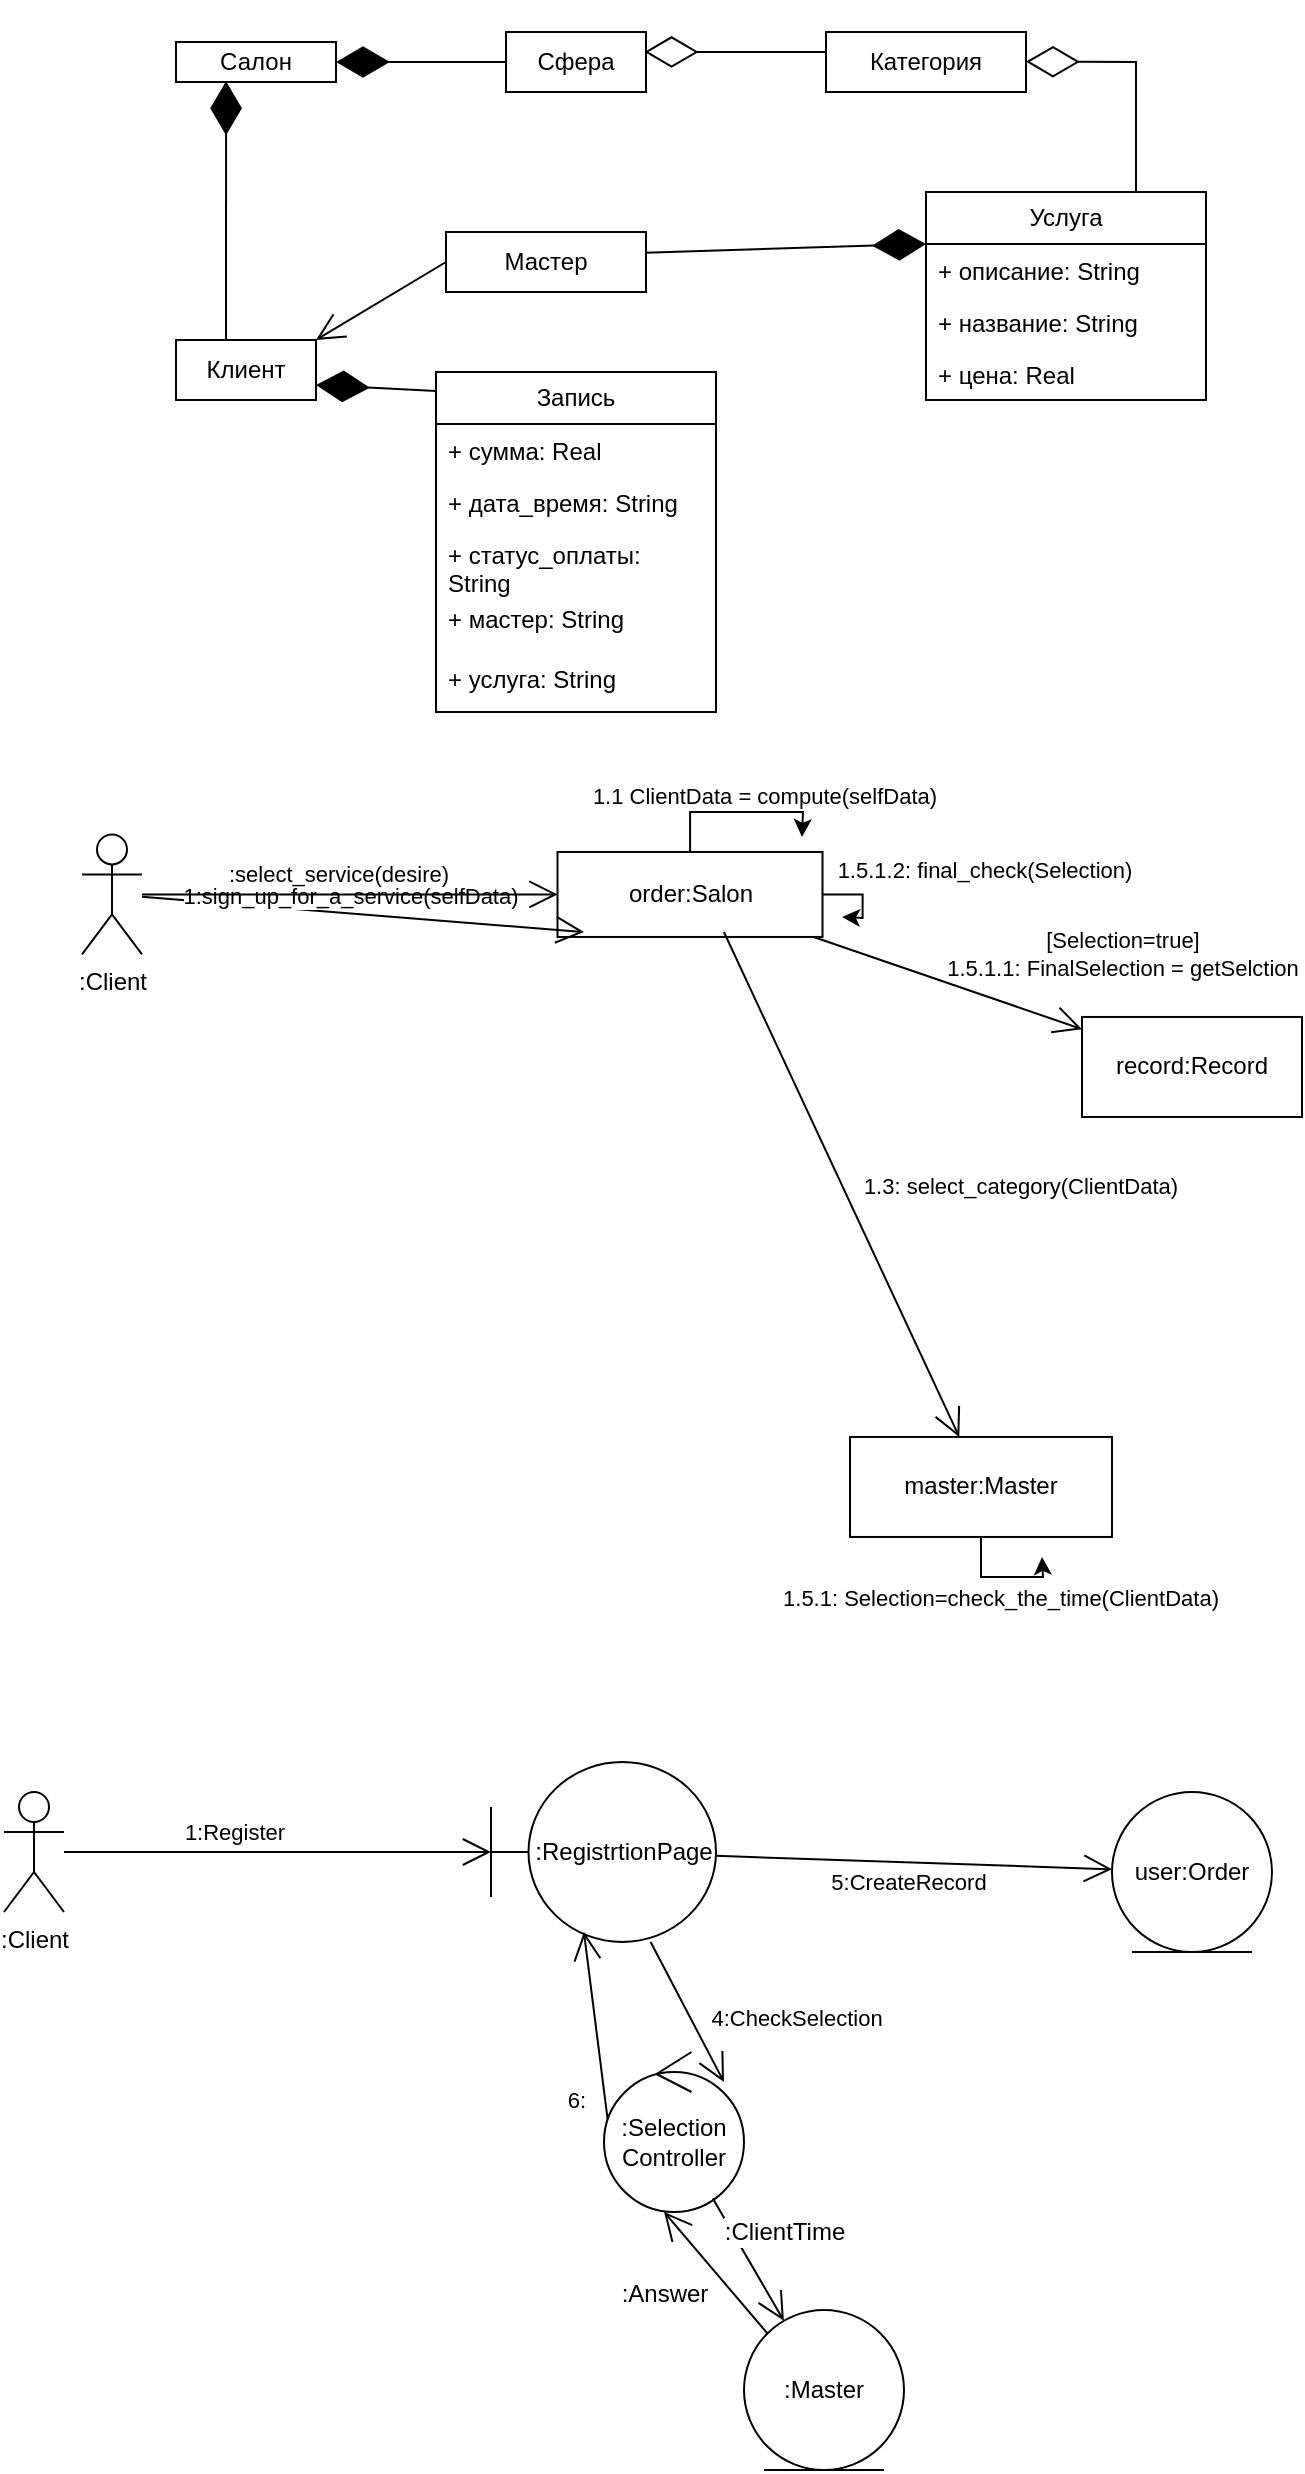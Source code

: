 <mxfile version="24.7.17">
  <diagram name="Страница — 1" id="4IM-DvTE6go9CsLIt1ww">
    <mxGraphModel dx="790" dy="536" grid="1" gridSize="10" guides="1" tooltips="1" connect="1" arrows="1" fold="1" page="1" pageScale="1" pageWidth="827" pageHeight="1169" math="0" shadow="0">
      <root>
        <mxCell id="0" />
        <mxCell id="1" parent="0" />
        <mxCell id="2Whd-dtYRh2gtCwyldFO-1" value="Салон" style="rounded=0;whiteSpace=wrap;html=1;" parent="1" vertex="1">
          <mxGeometry x="156" y="35" width="80" height="20" as="geometry" />
        </mxCell>
        <mxCell id="2Whd-dtYRh2gtCwyldFO-2" value="Клиент" style="rounded=0;whiteSpace=wrap;html=1;" parent="1" vertex="1">
          <mxGeometry x="156" y="184" width="70" height="30" as="geometry" />
        </mxCell>
        <mxCell id="2Whd-dtYRh2gtCwyldFO-3" value="Сфера" style="rounded=0;whiteSpace=wrap;html=1;" parent="1" vertex="1">
          <mxGeometry x="321" y="30" width="70" height="30" as="geometry" />
        </mxCell>
        <mxCell id="2Whd-dtYRh2gtCwyldFO-9" value="Услуга" style="swimlane;fontStyle=0;childLayout=stackLayout;horizontal=1;startSize=26;fillColor=none;horizontalStack=0;resizeParent=1;resizeParentMax=0;resizeLast=0;collapsible=1;marginBottom=0;whiteSpace=wrap;html=1;" parent="1" vertex="1">
          <mxGeometry x="531" y="110" width="140" height="104" as="geometry" />
        </mxCell>
        <mxCell id="2Whd-dtYRh2gtCwyldFO-10" value="+ описание: String" style="text;strokeColor=none;fillColor=none;align=left;verticalAlign=top;spacingLeft=4;spacingRight=4;overflow=hidden;rotatable=0;points=[[0,0.5],[1,0.5]];portConstraint=eastwest;whiteSpace=wrap;html=1;" parent="2Whd-dtYRh2gtCwyldFO-9" vertex="1">
          <mxGeometry y="26" width="140" height="26" as="geometry" />
        </mxCell>
        <mxCell id="2Whd-dtYRh2gtCwyldFO-11" value="+ название: String" style="text;strokeColor=none;fillColor=none;align=left;verticalAlign=top;spacingLeft=4;spacingRight=4;overflow=hidden;rotatable=0;points=[[0,0.5],[1,0.5]];portConstraint=eastwest;whiteSpace=wrap;html=1;" parent="2Whd-dtYRh2gtCwyldFO-9" vertex="1">
          <mxGeometry y="52" width="140" height="26" as="geometry" />
        </mxCell>
        <mxCell id="2Whd-dtYRh2gtCwyldFO-12" value="+ цена: Real" style="text;strokeColor=none;fillColor=none;align=left;verticalAlign=top;spacingLeft=4;spacingRight=4;overflow=hidden;rotatable=0;points=[[0,0.5],[1,0.5]];portConstraint=eastwest;whiteSpace=wrap;html=1;" parent="2Whd-dtYRh2gtCwyldFO-9" vertex="1">
          <mxGeometry y="78" width="140" height="26" as="geometry" />
        </mxCell>
        <mxCell id="2Whd-dtYRh2gtCwyldFO-14" value="Мастер" style="rounded=0;whiteSpace=wrap;html=1;" parent="1" vertex="1">
          <mxGeometry x="291" y="130" width="100" height="30" as="geometry" />
        </mxCell>
        <mxCell id="2Whd-dtYRh2gtCwyldFO-17" value="" style="endArrow=diamondThin;endFill=1;endSize=24;html=1;rounded=0;entryX=0.313;entryY=0.983;entryDx=0;entryDy=0;entryPerimeter=0;" parent="1" target="2Whd-dtYRh2gtCwyldFO-1" edge="1">
          <mxGeometry width="160" relative="1" as="geometry">
            <mxPoint x="181" y="184" as="sourcePoint" />
            <mxPoint x="341" y="184" as="targetPoint" />
          </mxGeometry>
        </mxCell>
        <mxCell id="2Whd-dtYRh2gtCwyldFO-18" value="" style="endArrow=diamondThin;endFill=1;endSize=24;html=1;rounded=0;entryX=1;entryY=0.5;entryDx=0;entryDy=0;exitX=0;exitY=0.5;exitDx=0;exitDy=0;" parent="1" source="2Whd-dtYRh2gtCwyldFO-3" target="2Whd-dtYRh2gtCwyldFO-1" edge="1">
          <mxGeometry width="160" relative="1" as="geometry">
            <mxPoint x="236" y="90" as="sourcePoint" />
            <mxPoint x="396" y="90" as="targetPoint" />
          </mxGeometry>
        </mxCell>
        <mxCell id="2Whd-dtYRh2gtCwyldFO-22" value="" style="endArrow=diamondThin;endFill=1;endSize=24;html=1;rounded=0;exitX=0.997;exitY=0.344;exitDx=0;exitDy=0;exitPerimeter=0;entryX=0;entryY=0.25;entryDx=0;entryDy=0;" parent="1" source="2Whd-dtYRh2gtCwyldFO-14" target="2Whd-dtYRh2gtCwyldFO-9" edge="1">
          <mxGeometry width="160" relative="1" as="geometry">
            <mxPoint x="381" y="130" as="sourcePoint" />
            <mxPoint x="471" y="130" as="targetPoint" />
          </mxGeometry>
        </mxCell>
        <mxCell id="2Whd-dtYRh2gtCwyldFO-23" value="" style="endArrow=open;endFill=1;endSize=12;html=1;rounded=0;entryX=1;entryY=0;entryDx=0;entryDy=0;exitX=0;exitY=0.5;exitDx=0;exitDy=0;" parent="1" source="2Whd-dtYRh2gtCwyldFO-14" target="2Whd-dtYRh2gtCwyldFO-2" edge="1">
          <mxGeometry width="160" relative="1" as="geometry">
            <mxPoint x="291" y="134.83" as="sourcePoint" />
            <mxPoint x="451" y="134.83" as="targetPoint" />
          </mxGeometry>
        </mxCell>
        <mxCell id="2Whd-dtYRh2gtCwyldFO-24" value="Категория" style="rounded=0;whiteSpace=wrap;html=1;" parent="1" vertex="1">
          <mxGeometry x="481" y="30" width="100" height="30" as="geometry" />
        </mxCell>
        <mxCell id="2Whd-dtYRh2gtCwyldFO-25" value="" style="endArrow=diamondThin;endFill=0;endSize=24;html=1;rounded=0;entryX=0.99;entryY=0.333;entryDx=0;entryDy=0;entryPerimeter=0;" parent="1" target="2Whd-dtYRh2gtCwyldFO-3" edge="1">
          <mxGeometry width="160" relative="1" as="geometry">
            <mxPoint x="481" y="40" as="sourcePoint" />
            <mxPoint x="501" y="90" as="targetPoint" />
          </mxGeometry>
        </mxCell>
        <mxCell id="2Whd-dtYRh2gtCwyldFO-27" value="" style="endArrow=diamondThin;endFill=0;endSize=24;html=1;rounded=0;exitX=0.75;exitY=0;exitDx=0;exitDy=0;" parent="1" source="2Whd-dtYRh2gtCwyldFO-9" edge="1">
          <mxGeometry width="160" relative="1" as="geometry">
            <mxPoint x="421" y="44.83" as="sourcePoint" />
            <mxPoint x="581" y="44.83" as="targetPoint" />
            <Array as="points">
              <mxPoint x="636" y="45" />
            </Array>
          </mxGeometry>
        </mxCell>
        <mxCell id="2Whd-dtYRh2gtCwyldFO-28" value="Запись" style="swimlane;fontStyle=0;childLayout=stackLayout;horizontal=1;startSize=26;fillColor=none;horizontalStack=0;resizeParent=1;resizeParentMax=0;resizeLast=0;collapsible=1;marginBottom=0;whiteSpace=wrap;html=1;" parent="1" vertex="1">
          <mxGeometry x="286" y="200" width="140" height="170" as="geometry" />
        </mxCell>
        <mxCell id="2Whd-dtYRh2gtCwyldFO-29" value="+ сумма: Real" style="text;strokeColor=none;fillColor=none;align=left;verticalAlign=top;spacingLeft=4;spacingRight=4;overflow=hidden;rotatable=0;points=[[0,0.5],[1,0.5]];portConstraint=eastwest;whiteSpace=wrap;html=1;" parent="2Whd-dtYRh2gtCwyldFO-28" vertex="1">
          <mxGeometry y="26" width="140" height="26" as="geometry" />
        </mxCell>
        <mxCell id="2Whd-dtYRh2gtCwyldFO-30" value="+ дата_время: String" style="text;strokeColor=none;fillColor=none;align=left;verticalAlign=top;spacingLeft=4;spacingRight=4;overflow=hidden;rotatable=0;points=[[0,0.5],[1,0.5]];portConstraint=eastwest;whiteSpace=wrap;html=1;" parent="2Whd-dtYRh2gtCwyldFO-28" vertex="1">
          <mxGeometry y="52" width="140" height="26" as="geometry" />
        </mxCell>
        <mxCell id="2Whd-dtYRh2gtCwyldFO-31" value="+ статус_оплаты: String" style="text;strokeColor=none;fillColor=none;align=left;verticalAlign=top;spacingLeft=4;spacingRight=4;overflow=hidden;rotatable=0;points=[[0,0.5],[1,0.5]];portConstraint=eastwest;whiteSpace=wrap;html=1;" parent="2Whd-dtYRh2gtCwyldFO-28" vertex="1">
          <mxGeometry y="78" width="140" height="32" as="geometry" />
        </mxCell>
        <mxCell id="2Whd-dtYRh2gtCwyldFO-32" value="+ мастер: String" style="text;strokeColor=none;fillColor=none;align=left;verticalAlign=top;spacingLeft=4;spacingRight=4;overflow=hidden;rotatable=0;points=[[0,0.5],[1,0.5]];portConstraint=eastwest;whiteSpace=wrap;html=1;" parent="2Whd-dtYRh2gtCwyldFO-28" vertex="1">
          <mxGeometry y="110" width="140" height="30" as="geometry" />
        </mxCell>
        <mxCell id="2Whd-dtYRh2gtCwyldFO-33" value="+ услуга: String" style="text;strokeColor=none;fillColor=none;align=left;verticalAlign=top;spacingLeft=4;spacingRight=4;overflow=hidden;rotatable=0;points=[[0,0.5],[1,0.5]];portConstraint=eastwest;whiteSpace=wrap;html=1;" parent="2Whd-dtYRh2gtCwyldFO-28" vertex="1">
          <mxGeometry y="140" width="140" height="30" as="geometry" />
        </mxCell>
        <mxCell id="2Whd-dtYRh2gtCwyldFO-34" value="" style="endArrow=diamondThin;endFill=1;endSize=24;html=1;rounded=0;exitX=0.001;exitY=0.056;exitDx=0;exitDy=0;entryX=1;entryY=0.75;entryDx=0;entryDy=0;exitPerimeter=0;" parent="1" source="2Whd-dtYRh2gtCwyldFO-28" target="2Whd-dtYRh2gtCwyldFO-2" edge="1">
          <mxGeometry width="160" relative="1" as="geometry">
            <mxPoint x="191" y="290" as="sourcePoint" />
            <mxPoint x="251" y="304.6" as="targetPoint" />
          </mxGeometry>
        </mxCell>
        <mxCell id="2Whd-dtYRh2gtCwyldFO-35" value=":Client" style="shape=umlActor;verticalLabelPosition=bottom;verticalAlign=top;html=1;outlineConnect=0;" parent="1" vertex="1">
          <mxGeometry x="109" y="431.23" width="30" height="60" as="geometry" />
        </mxCell>
        <mxCell id="2Whd-dtYRh2gtCwyldFO-73" style="edgeStyle=orthogonalEdgeStyle;rounded=0;orthogonalLoop=1;jettySize=auto;html=1;" parent="1" source="2Whd-dtYRh2gtCwyldFO-36" edge="1">
          <mxGeometry relative="1" as="geometry">
            <mxPoint x="489" y="472.48" as="targetPoint" />
          </mxGeometry>
        </mxCell>
        <mxCell id="2Whd-dtYRh2gtCwyldFO-74" value="1.5.1.2: final_check(Selection)" style="edgeLabel;html=1;align=center;verticalAlign=middle;resizable=0;points=[];" parent="2Whd-dtYRh2gtCwyldFO-73" vertex="1" connectable="0">
          <mxGeometry x="-0.096" y="2" relative="1" as="geometry">
            <mxPoint x="61" y="-11" as="offset" />
          </mxGeometry>
        </mxCell>
        <mxCell id="2Whd-dtYRh2gtCwyldFO-36" value="order:Salon" style="rounded=0;whiteSpace=wrap;html=1;" parent="1" vertex="1">
          <mxGeometry x="346.75" y="439.98" width="132.5" height="42.5" as="geometry" />
        </mxCell>
        <mxCell id="2Whd-dtYRh2gtCwyldFO-41" value="" style="endArrow=open;endFill=1;endSize=12;html=1;rounded=0;entryX=0.1;entryY=0.942;entryDx=0;entryDy=0;entryPerimeter=0;" parent="1" source="2Whd-dtYRh2gtCwyldFO-35" target="2Whd-dtYRh2gtCwyldFO-36" edge="1">
          <mxGeometry width="160" relative="1" as="geometry">
            <mxPoint x="179" y="452.19" as="sourcePoint" />
            <mxPoint x="340" y="480" as="targetPoint" />
          </mxGeometry>
        </mxCell>
        <mxCell id="2Whd-dtYRh2gtCwyldFO-44" value="1:sign_up_for_a_service(selfData)" style="edgeLabel;html=1;align=center;verticalAlign=middle;resizable=0;points=[];" parent="2Whd-dtYRh2gtCwyldFO-41" vertex="1" connectable="0">
          <mxGeometry x="0.304" y="2" relative="1" as="geometry">
            <mxPoint x="-40" y="-10" as="offset" />
          </mxGeometry>
        </mxCell>
        <mxCell id="2Whd-dtYRh2gtCwyldFO-48" value="" style="endArrow=open;endFill=1;endSize=12;html=1;rounded=0;exitX=0.628;exitY=0.942;exitDx=0;exitDy=0;exitPerimeter=0;" parent="1" source="2Whd-dtYRh2gtCwyldFO-36" edge="1">
          <mxGeometry width="160" relative="1" as="geometry">
            <mxPoint x="514.362" y="542.48" as="sourcePoint" />
            <mxPoint x="547.64" y="732.48" as="targetPoint" />
          </mxGeometry>
        </mxCell>
        <mxCell id="2Whd-dtYRh2gtCwyldFO-52" value="1.3: select_category(ClientData)" style="edgeLabel;html=1;align=center;verticalAlign=middle;resizable=0;points=[];" parent="2Whd-dtYRh2gtCwyldFO-48" vertex="1" connectable="0">
          <mxGeometry x="0.052" relative="1" as="geometry">
            <mxPoint x="86" y="-6" as="offset" />
          </mxGeometry>
        </mxCell>
        <mxCell id="2Whd-dtYRh2gtCwyldFO-50" style="edgeStyle=orthogonalEdgeStyle;rounded=0;orthogonalLoop=1;jettySize=auto;html=1;" parent="1" source="2Whd-dtYRh2gtCwyldFO-36" edge="1">
          <mxGeometry relative="1" as="geometry">
            <mxPoint x="469" y="432.48" as="targetPoint" />
          </mxGeometry>
        </mxCell>
        <mxCell id="2Whd-dtYRh2gtCwyldFO-51" value="1.1 ClientData = compute(selfData)" style="edgeLabel;html=1;align=center;verticalAlign=middle;resizable=0;points=[];" parent="2Whd-dtYRh2gtCwyldFO-50" vertex="1" connectable="0">
          <mxGeometry x="-0.072" relative="1" as="geometry">
            <mxPoint x="15" y="-8" as="offset" />
          </mxGeometry>
        </mxCell>
        <mxCell id="2Whd-dtYRh2gtCwyldFO-69" style="edgeStyle=orthogonalEdgeStyle;rounded=0;orthogonalLoop=1;jettySize=auto;html=1;" parent="1" source="2Whd-dtYRh2gtCwyldFO-67" edge="1">
          <mxGeometry relative="1" as="geometry">
            <mxPoint x="589" y="792.48" as="targetPoint" />
          </mxGeometry>
        </mxCell>
        <mxCell id="2Whd-dtYRh2gtCwyldFO-70" value="1.5.1: Selection=check_the_time(ClientData)" style="edgeLabel;html=1;align=center;verticalAlign=middle;resizable=0;points=[];" parent="2Whd-dtYRh2gtCwyldFO-69" vertex="1" connectable="0">
          <mxGeometry x="-0.167" y="1" relative="1" as="geometry">
            <mxPoint x="4" y="11" as="offset" />
          </mxGeometry>
        </mxCell>
        <mxCell id="2Whd-dtYRh2gtCwyldFO-67" value="master:Master" style="html=1;whiteSpace=wrap;" parent="1" vertex="1">
          <mxGeometry x="493" y="732.48" width="131" height="50" as="geometry" />
        </mxCell>
        <mxCell id="2Whd-dtYRh2gtCwyldFO-77" value="record:Record" style="html=1;whiteSpace=wrap;" parent="1" vertex="1">
          <mxGeometry x="609" y="522.48" width="110" height="50" as="geometry" />
        </mxCell>
        <mxCell id="2Whd-dtYRh2gtCwyldFO-78" value="" style="endArrow=open;endFill=1;endSize=12;html=1;rounded=0;" parent="1" source="2Whd-dtYRh2gtCwyldFO-36" target="2Whd-dtYRh2gtCwyldFO-77" edge="1">
          <mxGeometry width="160" relative="1" as="geometry">
            <mxPoint x="349" y="602.48" as="sourcePoint" />
            <mxPoint x="509" y="602.48" as="targetPoint" />
          </mxGeometry>
        </mxCell>
        <mxCell id="2Whd-dtYRh2gtCwyldFO-79" value="[Selection=true]&lt;br&gt;1.5.1.1: FinalSelection = getSelction" style="edgeLabel;html=1;align=center;verticalAlign=middle;resizable=0;points=[];" parent="2Whd-dtYRh2gtCwyldFO-78" vertex="1" connectable="0">
          <mxGeometry x="0.271" y="2" relative="1" as="geometry">
            <mxPoint x="68" y="-19" as="offset" />
          </mxGeometry>
        </mxCell>
        <mxCell id="2Whd-dtYRh2gtCwyldFO-80" value=":Client" style="shape=umlActor;verticalLabelPosition=bottom;verticalAlign=top;html=1;" parent="1" vertex="1">
          <mxGeometry x="70" y="910" width="30" height="60" as="geometry" />
        </mxCell>
        <mxCell id="2Whd-dtYRh2gtCwyldFO-81" value="" style="endArrow=open;endFill=1;endSize=12;html=1;rounded=0;" parent="1" source="2Whd-dtYRh2gtCwyldFO-80" target="2Whd-dtYRh2gtCwyldFO-82" edge="1">
          <mxGeometry width="160" relative="1" as="geometry">
            <mxPoint x="310" y="980" as="sourcePoint" />
            <mxPoint x="190" y="940" as="targetPoint" />
          </mxGeometry>
        </mxCell>
        <mxCell id="2Whd-dtYRh2gtCwyldFO-84" value="1:Register" style="edgeLabel;html=1;align=center;verticalAlign=middle;resizable=0;points=[];" parent="2Whd-dtYRh2gtCwyldFO-81" vertex="1" connectable="0">
          <mxGeometry x="-0.238" y="-2" relative="1" as="geometry">
            <mxPoint x="3" y="-12" as="offset" />
          </mxGeometry>
        </mxCell>
        <mxCell id="2Whd-dtYRh2gtCwyldFO-82" value=":RegistrtionPage" style="shape=umlBoundary;whiteSpace=wrap;html=1;" parent="1" vertex="1">
          <mxGeometry x="313.5" y="895" width="112.5" height="90" as="geometry" />
        </mxCell>
        <mxCell id="2Whd-dtYRh2gtCwyldFO-93" value="" style="endArrow=open;endFill=1;endSize=12;html=1;rounded=0;entryX=0.857;entryY=0.188;entryDx=0;entryDy=0;entryPerimeter=0;" parent="1" source="2Whd-dtYRh2gtCwyldFO-82" target="2Whd-dtYRh2gtCwyldFO-99" edge="1">
          <mxGeometry width="160" relative="1" as="geometry">
            <mxPoint x="544.38" y="970.004" as="sourcePoint" />
            <mxPoint x="410.005" y="1055.054" as="targetPoint" />
          </mxGeometry>
        </mxCell>
        <mxCell id="2Whd-dtYRh2gtCwyldFO-94" value="4:CheckSelection" style="edgeLabel;html=1;align=center;verticalAlign=middle;resizable=0;points=[];" parent="2Whd-dtYRh2gtCwyldFO-93" vertex="1" connectable="0">
          <mxGeometry x="0.087" y="-1" relative="1" as="geometry">
            <mxPoint x="53" y="-1" as="offset" />
          </mxGeometry>
        </mxCell>
        <mxCell id="2Whd-dtYRh2gtCwyldFO-96" value="" style="endArrow=open;endFill=1;endSize=12;html=1;rounded=0;exitX=0.044;exitY=0.546;exitDx=0;exitDy=0;exitPerimeter=0;entryX=0.413;entryY=0.944;entryDx=0;entryDy=0;entryPerimeter=0;" parent="1" source="2Whd-dtYRh2gtCwyldFO-99" target="2Whd-dtYRh2gtCwyldFO-82" edge="1">
          <mxGeometry width="160" relative="1" as="geometry">
            <mxPoint x="370" y="1080" as="sourcePoint" />
            <mxPoint x="470" y="910" as="targetPoint" />
          </mxGeometry>
        </mxCell>
        <mxCell id="2Whd-dtYRh2gtCwyldFO-97" value="6:" style="edgeLabel;html=1;align=center;verticalAlign=middle;resizable=0;points=[];" parent="2Whd-dtYRh2gtCwyldFO-96" vertex="1" connectable="0">
          <mxGeometry x="-0.279" y="1" relative="1" as="geometry">
            <mxPoint x="-12" y="17" as="offset" />
          </mxGeometry>
        </mxCell>
        <mxCell id="2Whd-dtYRh2gtCwyldFO-98" value="user:Order" style="ellipse;shape=umlEntity;whiteSpace=wrap;html=1;" parent="1" vertex="1">
          <mxGeometry x="624" y="910" width="80" height="80" as="geometry" />
        </mxCell>
        <mxCell id="2Whd-dtYRh2gtCwyldFO-99" value=":Selection&lt;br&gt;Controller" style="ellipse;shape=umlControl;whiteSpace=wrap;html=1;" parent="1" vertex="1">
          <mxGeometry x="370" y="1040" width="70" height="80" as="geometry" />
        </mxCell>
        <mxCell id="2Whd-dtYRh2gtCwyldFO-100" value="" style="endArrow=open;endFill=1;endSize=12;html=1;rounded=0;" parent="1" source="2Whd-dtYRh2gtCwyldFO-82" target="2Whd-dtYRh2gtCwyldFO-98" edge="1">
          <mxGeometry width="160" relative="1" as="geometry">
            <mxPoint x="310" y="980" as="sourcePoint" />
            <mxPoint x="470" y="980" as="targetPoint" />
          </mxGeometry>
        </mxCell>
        <mxCell id="2Whd-dtYRh2gtCwyldFO-101" value="5:CreateRecord" style="edgeLabel;html=1;align=center;verticalAlign=middle;resizable=0;points=[];" parent="2Whd-dtYRh2gtCwyldFO-100" vertex="1" connectable="0">
          <mxGeometry x="-0.033" relative="1" as="geometry">
            <mxPoint y="10" as="offset" />
          </mxGeometry>
        </mxCell>
        <mxCell id="dwfyhDOuUUp3Se1R1s7I-3" value="" style="endArrow=open;endFill=1;endSize=12;html=1;rounded=0;" edge="1" parent="1" source="2Whd-dtYRh2gtCwyldFO-35" target="2Whd-dtYRh2gtCwyldFO-36">
          <mxGeometry width="160" relative="1" as="geometry">
            <mxPoint x="150" y="431.23" as="sourcePoint" />
            <mxPoint x="340" y="430" as="targetPoint" />
          </mxGeometry>
        </mxCell>
        <mxCell id="dwfyhDOuUUp3Se1R1s7I-4" value=":select_service(desire)" style="edgeLabel;html=1;align=center;verticalAlign=middle;resizable=0;points=[];" vertex="1" connectable="0" parent="dwfyhDOuUUp3Se1R1s7I-3">
          <mxGeometry x="0.304" y="2" relative="1" as="geometry">
            <mxPoint x="-38" y="-8" as="offset" />
          </mxGeometry>
        </mxCell>
        <mxCell id="dwfyhDOuUUp3Se1R1s7I-6" value=":Master" style="ellipse;shape=umlEntity;whiteSpace=wrap;html=1;" vertex="1" parent="1">
          <mxGeometry x="440" y="1169" width="80" height="80" as="geometry" />
        </mxCell>
        <mxCell id="dwfyhDOuUUp3Se1R1s7I-12" value=":ClientTime" style="endArrow=open;endFill=1;endSize=12;html=1;rounded=0;fontSize=12;curved=1;" edge="1" parent="1" source="2Whd-dtYRh2gtCwyldFO-99" target="dwfyhDOuUUp3Se1R1s7I-6">
          <mxGeometry x="-0.087" y="22" width="160" relative="1" as="geometry">
            <mxPoint x="380" y="1290" as="sourcePoint" />
            <mxPoint x="540" y="1290" as="targetPoint" />
            <Array as="points">
              <mxPoint x="440" y="1140" />
            </Array>
            <mxPoint as="offset" />
          </mxGeometry>
        </mxCell>
        <mxCell id="dwfyhDOuUUp3Se1R1s7I-13" value="" style="endArrow=open;endFill=1;endSize=12;html=1;rounded=0;fontSize=12;curved=1;entryX=0.429;entryY=1;entryDx=0;entryDy=0;entryPerimeter=0;exitX=0;exitY=0;exitDx=0;exitDy=0;" edge="1" parent="1" source="dwfyhDOuUUp3Se1R1s7I-6" target="2Whd-dtYRh2gtCwyldFO-99">
          <mxGeometry width="160" relative="1" as="geometry">
            <mxPoint x="380" y="1260.37" as="sourcePoint" />
            <mxPoint x="400.282" y="1090.005" as="targetPoint" />
          </mxGeometry>
        </mxCell>
        <mxCell id="dwfyhDOuUUp3Se1R1s7I-14" value=":Answer" style="edgeLabel;html=1;align=center;verticalAlign=middle;resizable=0;points=[];fontSize=12;" vertex="1" connectable="0" parent="dwfyhDOuUUp3Se1R1s7I-13">
          <mxGeometry x="0.387" y="-8" relative="1" as="geometry">
            <mxPoint x="-22" y="27" as="offset" />
          </mxGeometry>
        </mxCell>
      </root>
    </mxGraphModel>
  </diagram>
</mxfile>
